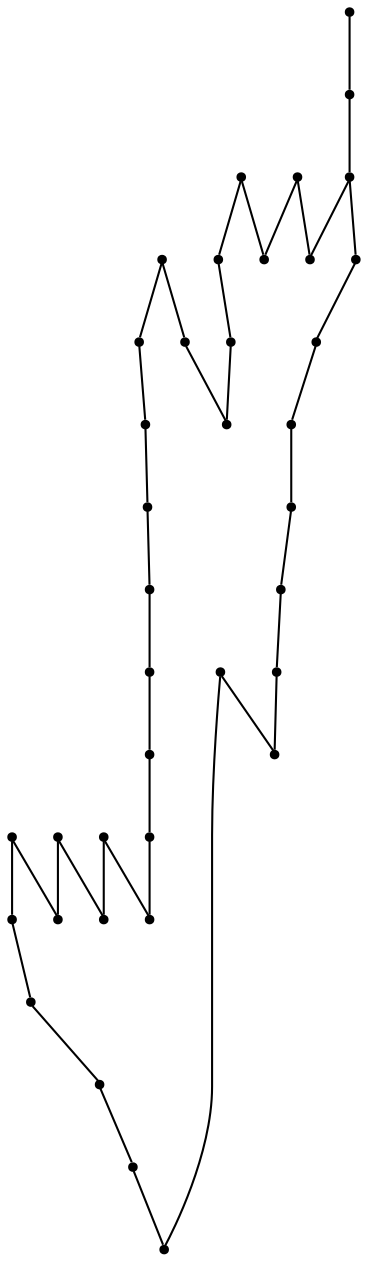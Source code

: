 graph {
  node [shape=point,comment="{\"directed\":false,\"doi\":\"10.1007/978-3-319-03841-4_4\",\"figure\":\"3 (1)\"}"]

  v0 [pos="1033.877653419523,773.9783840302777"]
  v1 [pos="1030.2083210152691,797.44490091839"]
  v2 [pos="1039.0146678861527,735.1096682928091"]
  v3 [pos="1003.7934795970054,869.3148765182907"]
  v4 [pos="1014.80141318561,842.914886047432"]
  v5 [pos="977.3785745545845,796.7113417566246"]
  v6 [pos="984.7171757389349,773.2407551921641"]
  v7 [pos="999.3903061615638,730.7088220317602"]
  v8 [pos="973.7092421503304,926.5159580758288"]
  v9 [pos="992.7855460084011,890.5809702758785"]
  v10 [pos="1000.8579882239394,705.7756955296607"]
  v11 [pos="942.891227296625,860.5134383509644"]
  v12 [pos="959.7658808128173,834.8467526870994"]
  v13 [pos="956.8345886341381,952.1826437396938"]
  v14 [pos="926.0123745860458,795.9780369496309"]
  v15 [pos="941.4234816100919,773.2407551921641"]
  v16 [pos="957.5642940950966,732.9092451622847"]
  v17 [pos="935.1939767371396,983.3418663450161"]
  v18 [pos="927.4801202725787,679.3713810276819"]
  v19 [pos="902.5329609166906,735.1096682928091"]
  v20 [pos="917.2102269095492,700.641544461618"]
  v21 [pos="895.1943597323402,834.1134478801058"]
  v22 [pos="893.7266140458071,891.3142750828722"]
  v23 [pos="979.5801612723053,736.5765322615683"]
  v24 [pos="963.4352132170712,765.9105050247169"]
  v25 [pos="948.7621464185997,790.8436315268165"]
  v26 [pos="917.9440679407369,834.1134478801058"]
  v27 [pos="909.8715621010411,949.2489158021757"]
  v28 [pos="882.7228160274323,790.8436315268165"]
  v29 [pos="889.3275761805949,766.6440641864823"]
  v30 [pos="918.6737734016951,764.4436410559579"]
  v31 [pos="886.3921484316861,859.0465743822054"]
  v32 [pos="852.6386422049145,862.713861481489"]
  v33 [pos="873.9164691565488,926.5159580758288"]
  v34 [pos="839.4291218985892,894.2482573751621"]
  v35 [pos="818.8851359781429,824.5784505510142"]
  v36 [pos="821.820627351209,861.2469975127299"]
  v37 [pos="937.112054209588,654.9255982682809"]

  v0 -- v1 [id="-1",pos="1033.877653419523,773.9783840302777 1034.0491124211571,781.9711394568758 1032.3462028857964,789.7934502842179 1030.2083210152691,797.44490091839"]
  v20 -- v2 [id="-2",pos="917.2102269095492,700.641544461618 927.6563114703954,699.2830356256301 927.6563114703954,699.2830356256301 927.6563114703954,699.2830356256301 936.2166237247015,697.5742802689241 953.3414474277008,694.1486302028156 974.4983884803183,692.9277272983517 995.651130338549,691.706570039116 1020.8443243110145,692.6817662340566 1031.6062232830416,711.0182017304744 1035.295947850011,717.303341771931 1037.2898289206075,725.6287339757494 1039.0146678861527,735.1096682928091"]
  v36 -- v34 [id="-4",pos="821.820627351209,861.2469975127299 824.6851639938043,872.9161608310274 831.1102123111284,885.3013133398941 839.4291218985892,894.2482573751621"]
  v35 -- v32 [id="-5",pos="818.8851359781429,824.5784505510142 820.6220708202302,823.9559704637154 823.1883395956942,825.2733596351619 826.6501621712744,828.8624843831308 833.0296496093026,835.4738739319416 842.4495527262894,849.7921186362664 852.6386422049145,862.713861481489"]
  v35 -- v36 [id="-6",pos="818.8851359781429,824.5784505510142 815.3494863510684,825.172747688203 814.751543774849,832.4541462889647 816.1175646624345,842.3105391097223 816.9087448952056,848.0290340179248 818.3607816062334,854.6141526112299 821.820627351209,861.2469975127299"]
  v33 -- v27 [id="-7",pos="873.9164691565488,926.5159580758288 884.1496925320484,932.3693115242334 893.3944244677117,938.4143321689146 900.5617731788717,943.3687421885512 903.9887023508686,945.737588156108 906.9409173932454,947.8569224078451 909.8715621010411,949.2489158021757"]
  v34 -- v33 [id="-8",pos="839.4291218985892,894.2482573751621 850.5310949000466,907.2752802410218 862.7919316926581,917.017880505635 873.9164691565488,926.5159580758288"]
  v31 -- v26 [id="-9",pos="886.3921484316861,859.0465743822054 890.0801994400707,861.3805771847393 898.1916766370418,858.318039844424 910.3897331447599,844.3275088611125 912.8852105719092,841.4658108955796 915.5517821778349,838.1467397409999 917.9440679407369,834.1134478801058"]
  v30 -- v28 [id="-10",pos="918.6737734016951,764.4436410559579 906.6124657009025,775.0677098733244 894.7057734114555,785.887886084352 888.0402845104228,790.285322802796 883.8836773153885,793.0292176019184 881.7646240117274,793.2754469978725 882.7228160274323,790.8436315268165"]
  v29 -- v19 [id="-11",pos="889.3275761805949,766.6440641864823 889.4614582511521,765.4037022217829 889.9387210190206,764.2436917009594 890.4336344384783,763.0475513024419 893.7827476672171,754.9545946774693 897.9392516472121,745.207148224687 902.5329609166906,735.1096682928091"]
  v29 -- v28 [id="-12",pos="889.3275761805949,766.6440641864823 883.6316301217454,779.6773874818507 880.759713664181,787.874640553608 882.7228160274323,790.8436315268165"]
  v27 -- v17 [id="-13",pos="909.8715621010411,949.2489158021757 918.9707559841863,956.8971497765639 923.1104266199336,961.3628160998428 926.1885657838624,965.9807542209247 930.1039328046936,971.8484008620399 932.3055195224146,977.9618813900641 935.1939767371396,983.3418663450161"]
  v30 -- v16 [id="-14",pos="918.6737734016951,764.4436410559579 925.2949605044489,757.6832412007029 932.1650095244443,751.200781145153 937.8886665805726,745.9572634215855 949.6148366647274,735.2116238482664 956.5269309933162,729.6637526840294 957.5642940950966,732.9092451622847"]
  v25 -- v24 [id="-15",pos="948.7621464185997,790.8436315268165 953.3007705228313,782.1963619774048 958.4334281564011,773.8467137236803 963.4352132170712,765.9105050247169"]
  v23 -- v10 [id="-16",pos="979.5801612723053,736.5765322615683 981.6595412147187,735.3792941542272 982.698670004447,733.6560475293543 983.6925245904156,732.0132804787485 993.5465472375336,715.7253770624418 998.9486275304657,707.3490507393635 1000.8579882239394,705.7756955296607"]
  v22 -- v11 [id="-17",pos="893.7266140458071,891.3142750828722 900.2659273726443,891.832140862265 906.2443187581022,889.7247075754848 911.5989102557123,887.2512119587249 922.7944714844218,882.0795435618471 931.2631013279477,875.3076021184204 940.8574970121043,863.9348915633389 941.6811006512044,862.9582787280772 942.5130313316515,861.9477020109682 942.891227296625,860.5134383509644"]
  v21 -- v14 [id="-18",pos="895.1943597323402,834.1134478801058 902.5433211827815,825.2277014749179 912.994301710558,814.8725078569843 922.8194757782711,801.633043001552 924.0863832160583,799.9254338577299 925.3428279522197,798.1698174162857 926.0123745860458,795.9780369496309"]
  v2 -- v0 [id="-19",pos="1039.0146678861527,735.1096682928091 1038.8320677573874,746.8775411930951 1037.7161627198786,760.4172359301001 1033.877653419523,773.9783840302777"]
  v18 -- v20 [id="-20",pos="927.4801202725787,679.3713810276819 925.065652654499,683.171768466214 921.3858464921791,691.4858358808459 917.2102269095492,700.641544461618"]
  v20 -- v19 [id="-21",pos="917.2102269095492,700.641544461618 912.5748244206102,711.5002254759929 907.3021622067208,723.5389444585551 902.5329609166906,735.1096682928091"]
  v31 -- v21 [id="-22",pos="886.3921484316861,859.0465743822054 883.3362360634569,857.7566458929324 882.808844574085,853.3650279927583 884.6961987986807,848.5115176792333 886.4052990695287,844.1138514802611 890.0976929725512,839.3354362927662 895.1943597323402,834.1134478801058"]
  v24 -- v23 [id="-25",pos="963.4352132170712,765.9105050247169 969.6507761988446,755.3928409649047 975.5568063421013,745.5172788615781 979.5801612723053,736.5765322615683"]
  v16 -- v15 [id="-26",pos="957.5642940950966,732.9092451622847 957.9327117937673,733.9081384689265 957.6813443972851,735.8173863614402 956.8064826626168,738.7269110907483 954.6624276825978,745.8550320796096 948.7749351565371,758.9911325207942 941.4234816100919,773.2407551921641"]
  v15 -- v14 [id="-28",pos="941.4234816100919,773.2407551921641 936.6784752336129,780.8186120119135 931.7612879421958,788.9089058673942 926.0123745860458,795.9780369496309"]
  v37 -- v18 [id="-29",pos="937.112054209588,654.9255982682809 927.4801202725787,679.3713810276819 927.4801202725787,679.3713810276819 927.4801202725787,679.3713810276819"]
  v13 -- v8 [id="-30",pos="956.8345886341381,952.1826437396938 957.7739482671037,948.923925378547 959.6718648027631,946.0491423315622 961.655788689587,943.0019626076686 965.0548981267837,937.7811487321408 968.7069562465576,932.0551724500018 973.7092421503304,926.5159580758288"]
  v13 -- v17 [id="-31",pos="956.8345886341381,952.1826437396938 948.682763829481,962.540817647404 943.0233490807395,970.4904966891597 939.8859561289555,974.9031380822244 935.1939767371396,983.3418663450161 935.1939767371396,983.3418663450161 935.1939767371396,983.3418663450161"]
  v12 -- v11 [id="-32",pos="959.7658808128173,834.8467526870994 954.2682314571756,846.097752455665 948.6511879656787,854.2765543304772 942.891227296625,860.5134383509644"]
  v26 -- v25 [id="-33",pos="917.9440679407369,834.1134478801058 927.4453374675722,822.4804574772056 937.8861577339551,806.6744308540704 948.7621464185997,790.8436315268165"]
  v22 -- v32 [id="-34",pos="893.7266140458071,891.3142750828722 886.6344966341446,891.988833158731 878.8786689925647,889.6520845287394 870.5860149205247,882.7338076235153 864.6685903894804,877.7999454932565 858.4773828375025,870.5350189699552 852.6386422049145,862.713861481489"]
  v10 -- v7 [id="-35",pos="1000.8579882239394,705.7756955296607 1003.0093703747553,705.0106298986692 1002.5098843816096,709.1862868118225 1000.4170887193552,718.1152085722147 999.6222266967743,721.5064908354279 998.5973929486955,725.5835830018935 999.3903061615638,730.7088220317602"]
  v9 -- v8 [id="-36",pos="992.7855460084011,890.5809702758785 985.7232809491181,903.7507593464059 978.8835557641708,915.487435252606 973.7092421503304,926.5159580758288"]
  v12 -- v5 [id="-37",pos="959.7658808128173,834.8467526870994 964.1565637671463,827.4667519175688 968.3015208292537,818.5180339578985 972.5345016145585,807.7923709771867 973.9513129699379,804.2037434261894 975.3779129796567,800.4161279000051 977.3785745545845,796.7113417566246"]
  v7 -- v6 [id="-38",pos="999.3903061615638,730.7088220317602 994.19098129029,742.2237990984283 989.6992883692867,757.7453101179435 984.7171757389349,773.2407551921641"]
  v6 -- v5 [id="-39",pos="984.7171757389349,773.2407551921641 982.1691818512656,781.1536974296271 979.4945230522351,789.0614916945556 977.3785745545845,796.7113417566246"]
  v1 -- v4 [id="-40",pos="1030.2083210152691,797.44490091839 1026.2565118286527,813.5130644379872 1020.9814441696287,828.7801034202771 1014.80141318561,842.914886047432"]
  v4 -- v3 [id="-41",pos="1014.80141318561,842.914886047432 1011.4663195866356,852.1930713728816 1007.5414551473217,860.9181630752023 1003.7934795970054,869.3148765182907"]
  v3 -- v9 [id="-42",pos="1003.7934795970054,869.3148765182907 1001.2172714470543,874.0751602209505 998.8551421901038,878.7956866801126 996.5059208929108,883.3547512100826 995.2447163992279,885.803111950949 993.9871510660641,888.2048648413528 992.7855460084011,890.5809702758785"]
}